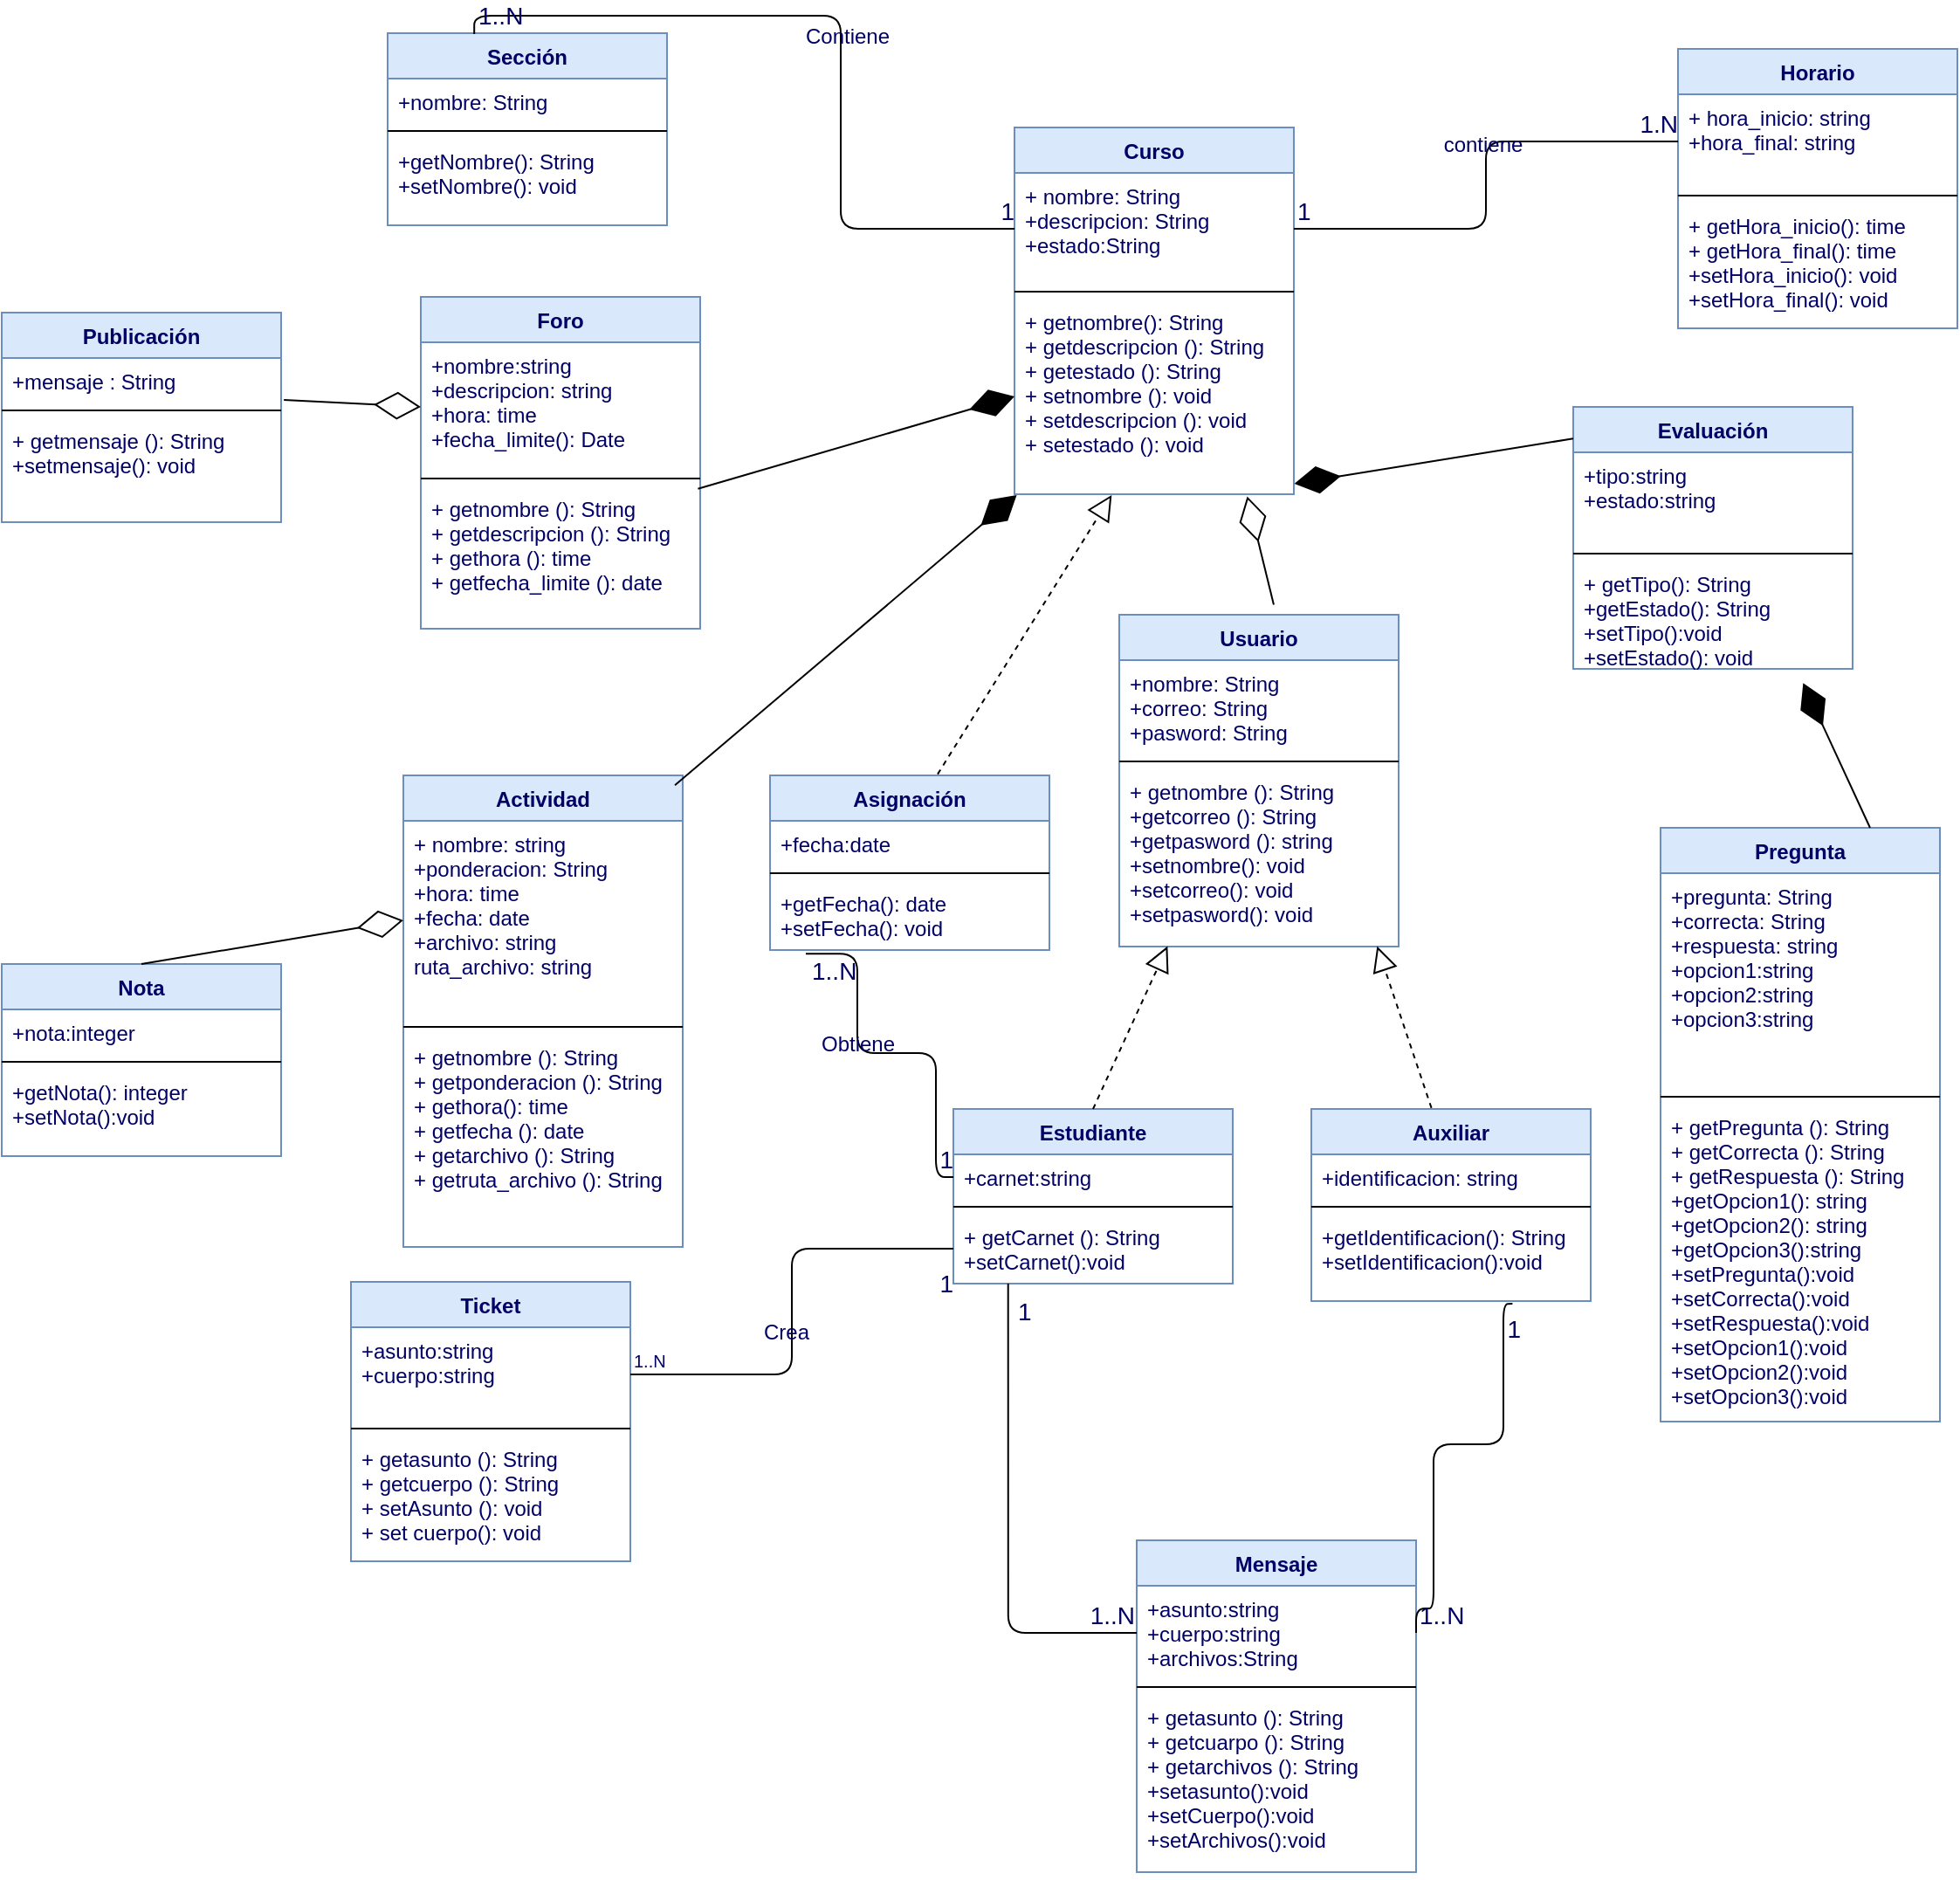 <mxfile version="11.3.0" type="device" pages="1"><diagram name="Page-1" id="c4acf3e9-155e-7222-9cf6-157b1a14988f"><mxGraphModel dx="1860" dy="579" grid="1" gridSize="10" guides="1" tooltips="1" connect="1" arrows="1" fold="1" page="1" pageScale="1" pageWidth="850" pageHeight="1100" background="#ffffff" math="0" shadow="0"><root><mxCell id="0"/><mxCell id="1" parent="0"/><mxCell id="DGoFUp66mMmd8wcQC8ed-1" value="Usuario" style="swimlane;fontStyle=1;align=center;verticalAlign=top;childLayout=stackLayout;horizontal=1;startSize=26;horizontalStack=0;resizeParent=1;resizeParentMax=0;resizeLast=0;collapsible=1;marginBottom=0;fillColor=#dae8fc;strokeColor=#6c8ebf;fontColor=#000066;labelBorderColor=none;labelBackgroundColor=none;" parent="1" vertex="1"><mxGeometry x="440" y="359" width="160" height="190" as="geometry"/></mxCell><mxCell id="DGoFUp66mMmd8wcQC8ed-2" value="+nombre: String&#10;+correo: String&#10;+pasword: String" style="text;strokeColor=none;fillColor=none;align=left;verticalAlign=top;spacingLeft=4;spacingRight=4;overflow=hidden;rotatable=0;points=[[0,0.5],[1,0.5]];portConstraint=eastwest;fontColor=#000066;labelBorderColor=none;labelBackgroundColor=none;" parent="DGoFUp66mMmd8wcQC8ed-1" vertex="1"><mxGeometry y="26" width="160" height="54" as="geometry"/></mxCell><mxCell id="DGoFUp66mMmd8wcQC8ed-3" value="" style="line;strokeWidth=1;fillColor=none;align=left;verticalAlign=middle;spacingTop=-1;spacingLeft=3;spacingRight=3;rotatable=0;labelPosition=right;points=[];portConstraint=eastwest;fontColor=#000066;labelBorderColor=none;labelBackgroundColor=none;" parent="DGoFUp66mMmd8wcQC8ed-1" vertex="1"><mxGeometry y="80" width="160" height="8" as="geometry"/></mxCell><mxCell id="DGoFUp66mMmd8wcQC8ed-4" value="+ getnombre (): String&#10;+getcorreo (): String&#10;+getpasword (): string&#10;+setnombre(): void&#10;+setcorreo(): void&#10;+setpasword(): void" style="text;strokeColor=none;fillColor=none;align=left;verticalAlign=top;spacingLeft=4;spacingRight=4;overflow=hidden;rotatable=0;points=[[0,0.5],[1,0.5]];portConstraint=eastwest;fontColor=#000066;labelBorderColor=none;labelBackgroundColor=none;" parent="DGoFUp66mMmd8wcQC8ed-1" vertex="1"><mxGeometry y="88" width="160" height="102" as="geometry"/></mxCell><mxCell id="DGoFUp66mMmd8wcQC8ed-5" value="Actividad" style="swimlane;fontStyle=1;align=center;verticalAlign=top;childLayout=stackLayout;horizontal=1;startSize=26;horizontalStack=0;resizeParent=1;resizeParentMax=0;resizeLast=0;collapsible=1;marginBottom=0;fillColor=#dae8fc;strokeColor=#6c8ebf;fontColor=#000066;labelBorderColor=none;labelBackgroundColor=none;" parent="1" vertex="1"><mxGeometry x="30" y="451" width="160" height="270" as="geometry"/></mxCell><mxCell id="DGoFUp66mMmd8wcQC8ed-6" value="+ nombre: string&#10;+ponderacion: String&#10;+hora: time&#10;+fecha: date&#10;+archivo: string&#10;ruta_archivo: string" style="text;strokeColor=none;fillColor=none;align=left;verticalAlign=top;spacingLeft=4;spacingRight=4;overflow=hidden;rotatable=0;points=[[0,0.5],[1,0.5]];portConstraint=eastwest;fontColor=#000066;labelBorderColor=none;labelBackgroundColor=none;" parent="DGoFUp66mMmd8wcQC8ed-5" vertex="1"><mxGeometry y="26" width="160" height="114" as="geometry"/></mxCell><mxCell id="DGoFUp66mMmd8wcQC8ed-7" value="" style="line;strokeWidth=1;fillColor=none;align=left;verticalAlign=middle;spacingTop=-1;spacingLeft=3;spacingRight=3;rotatable=0;labelPosition=right;points=[];portConstraint=eastwest;fontColor=#000066;labelBorderColor=none;labelBackgroundColor=none;" parent="DGoFUp66mMmd8wcQC8ed-5" vertex="1"><mxGeometry y="140" width="160" height="8" as="geometry"/></mxCell><mxCell id="DGoFUp66mMmd8wcQC8ed-8" value="+ getnombre (): String&#10;+ getponderacion (): String&#10;+ gethora(): time&#10;+ getfecha (): date&#10;+ getarchivo (): String&#10;+ getruta_archivo (): String&#10;&#10;" style="text;strokeColor=none;fillColor=none;align=left;verticalAlign=top;spacingLeft=4;spacingRight=4;overflow=hidden;rotatable=0;points=[[0,0.5],[1,0.5]];portConstraint=eastwest;fontColor=#000066;labelBorderColor=none;labelBackgroundColor=none;" parent="DGoFUp66mMmd8wcQC8ed-5" vertex="1"><mxGeometry y="148" width="160" height="122" as="geometry"/></mxCell><mxCell id="DGoFUp66mMmd8wcQC8ed-9" value="Curso" style="swimlane;fontStyle=1;align=center;verticalAlign=top;childLayout=stackLayout;horizontal=1;startSize=26;horizontalStack=0;resizeParent=1;resizeParentMax=0;resizeLast=0;collapsible=1;marginBottom=0;fillColor=#dae8fc;strokeColor=#6c8ebf;fontColor=#000066;labelBorderColor=none;labelBackgroundColor=none;" parent="1" vertex="1"><mxGeometry x="380" y="80" width="160" height="210" as="geometry"/></mxCell><mxCell id="DGoFUp66mMmd8wcQC8ed-10" value="+ nombre: String&#10;+descripcion: String&#10;+estado:String" style="text;strokeColor=none;fillColor=none;align=left;verticalAlign=top;spacingLeft=4;spacingRight=4;overflow=hidden;rotatable=0;points=[[0,0.5],[1,0.5]];portConstraint=eastwest;fontColor=#000066;labelBorderColor=none;labelBackgroundColor=none;" parent="DGoFUp66mMmd8wcQC8ed-9" vertex="1"><mxGeometry y="26" width="160" height="64" as="geometry"/></mxCell><mxCell id="DGoFUp66mMmd8wcQC8ed-11" value="" style="line;strokeWidth=1;fillColor=none;align=left;verticalAlign=middle;spacingTop=-1;spacingLeft=3;spacingRight=3;rotatable=0;labelPosition=right;points=[];portConstraint=eastwest;fontColor=#000066;labelBorderColor=none;labelBackgroundColor=none;" parent="DGoFUp66mMmd8wcQC8ed-9" vertex="1"><mxGeometry y="90" width="160" height="8" as="geometry"/></mxCell><mxCell id="DGoFUp66mMmd8wcQC8ed-12" value="+ getnombre(): String&#10;+ getdescripcion (): String&#10;+ getestado (): String&#10;+ setnombre (): void&#10;+ setdescripcion (): void&#10;+ setestado (): void" style="text;strokeColor=none;fillColor=none;align=left;verticalAlign=top;spacingLeft=4;spacingRight=4;overflow=hidden;rotatable=0;points=[[0,0.5],[1,0.5]];portConstraint=eastwest;fontColor=#000066;labelBorderColor=none;labelBackgroundColor=none;" parent="DGoFUp66mMmd8wcQC8ed-9" vertex="1"><mxGeometry y="98" width="160" height="112" as="geometry"/></mxCell><mxCell id="DGoFUp66mMmd8wcQC8ed-13" value="Sección" style="swimlane;fontStyle=1;align=center;verticalAlign=top;childLayout=stackLayout;horizontal=1;startSize=26;horizontalStack=0;resizeParent=1;resizeParentMax=0;resizeLast=0;collapsible=1;marginBottom=0;fillColor=#dae8fc;strokeColor=#6c8ebf;fontColor=#000066;labelBorderColor=none;labelBackgroundColor=none;" parent="1" vertex="1"><mxGeometry x="21" y="26" width="160" height="110" as="geometry"/></mxCell><mxCell id="DGoFUp66mMmd8wcQC8ed-14" value="+nombre: String" style="text;strokeColor=none;fillColor=none;align=left;verticalAlign=top;spacingLeft=4;spacingRight=4;overflow=hidden;rotatable=0;points=[[0,0.5],[1,0.5]];portConstraint=eastwest;fontColor=#000066;labelBorderColor=none;labelBackgroundColor=none;" parent="DGoFUp66mMmd8wcQC8ed-13" vertex="1"><mxGeometry y="26" width="160" height="26" as="geometry"/></mxCell><mxCell id="DGoFUp66mMmd8wcQC8ed-15" value="" style="line;strokeWidth=1;fillColor=none;align=left;verticalAlign=middle;spacingTop=-1;spacingLeft=3;spacingRight=3;rotatable=0;labelPosition=right;points=[];portConstraint=eastwest;fontColor=#000066;labelBorderColor=none;labelBackgroundColor=none;" parent="DGoFUp66mMmd8wcQC8ed-13" vertex="1"><mxGeometry y="52" width="160" height="8" as="geometry"/></mxCell><mxCell id="DGoFUp66mMmd8wcQC8ed-16" value="+getNombre(): String&#10;+setNombre(): void" style="text;strokeColor=none;fillColor=none;align=left;verticalAlign=top;spacingLeft=4;spacingRight=4;overflow=hidden;rotatable=0;points=[[0,0.5],[1,0.5]];portConstraint=eastwest;fontColor=#000066;labelBorderColor=none;labelBackgroundColor=none;" parent="DGoFUp66mMmd8wcQC8ed-13" vertex="1"><mxGeometry y="60" width="160" height="50" as="geometry"/></mxCell><mxCell id="DGoFUp66mMmd8wcQC8ed-17" value="Horario" style="swimlane;fontStyle=1;align=center;verticalAlign=top;childLayout=stackLayout;horizontal=1;startSize=26;horizontalStack=0;resizeParent=1;resizeParentMax=0;resizeLast=0;collapsible=1;marginBottom=0;fillColor=#dae8fc;strokeColor=#6c8ebf;fontColor=#000066;labelBorderColor=none;labelBackgroundColor=none;" parent="1" vertex="1"><mxGeometry x="760" y="35" width="160" height="160" as="geometry"/></mxCell><mxCell id="DGoFUp66mMmd8wcQC8ed-18" value="+ hora_inicio: string&#10;+hora_final: string" style="text;strokeColor=none;fillColor=none;align=left;verticalAlign=top;spacingLeft=4;spacingRight=4;overflow=hidden;rotatable=0;points=[[0,0.5],[1,0.5]];portConstraint=eastwest;fontColor=#000066;labelBorderColor=none;labelBackgroundColor=none;" parent="DGoFUp66mMmd8wcQC8ed-17" vertex="1"><mxGeometry y="26" width="160" height="54" as="geometry"/></mxCell><mxCell id="DGoFUp66mMmd8wcQC8ed-19" value="" style="line;strokeWidth=1;fillColor=none;align=left;verticalAlign=middle;spacingTop=-1;spacingLeft=3;spacingRight=3;rotatable=0;labelPosition=right;points=[];portConstraint=eastwest;fontColor=#000066;labelBorderColor=none;labelBackgroundColor=none;" parent="DGoFUp66mMmd8wcQC8ed-17" vertex="1"><mxGeometry y="80" width="160" height="8" as="geometry"/></mxCell><mxCell id="DGoFUp66mMmd8wcQC8ed-20" value="+ getHora_inicio(): time&#10;+ getHora_final(): time&#10;+setHora_inicio(): void&#10;+setHora_final(): void" style="text;strokeColor=none;fillColor=none;align=left;verticalAlign=top;spacingLeft=4;spacingRight=4;overflow=hidden;rotatable=0;points=[[0,0.5],[1,0.5]];portConstraint=eastwest;fontColor=#000066;labelBorderColor=none;labelBackgroundColor=none;" parent="DGoFUp66mMmd8wcQC8ed-17" vertex="1"><mxGeometry y="88" width="160" height="72" as="geometry"/></mxCell><mxCell id="DGoFUp66mMmd8wcQC8ed-21" value="Pregunta" style="swimlane;fontStyle=1;align=center;verticalAlign=top;childLayout=stackLayout;horizontal=1;startSize=26;horizontalStack=0;resizeParent=1;resizeParentMax=0;resizeLast=0;collapsible=1;marginBottom=0;fillColor=#dae8fc;strokeColor=#6c8ebf;fontColor=#000066;labelBorderColor=none;labelBackgroundColor=none;" parent="1" vertex="1"><mxGeometry x="750" y="481" width="160" height="340" as="geometry"/></mxCell><mxCell id="DGoFUp66mMmd8wcQC8ed-22" value="+pregunta: String&#10;+correcta: String&#10;+respuesta: string&#10;+opcion1:string&#10;+opcion2:string&#10;+opcion3:string" style="text;strokeColor=none;fillColor=none;align=left;verticalAlign=top;spacingLeft=4;spacingRight=4;overflow=hidden;rotatable=0;points=[[0,0.5],[1,0.5]];portConstraint=eastwest;fontColor=#000066;labelBorderColor=none;labelBackgroundColor=none;" parent="DGoFUp66mMmd8wcQC8ed-21" vertex="1"><mxGeometry y="26" width="160" height="124" as="geometry"/></mxCell><mxCell id="DGoFUp66mMmd8wcQC8ed-23" value="" style="line;strokeWidth=1;fillColor=none;align=left;verticalAlign=middle;spacingTop=-1;spacingLeft=3;spacingRight=3;rotatable=0;labelPosition=right;points=[];portConstraint=eastwest;fontColor=#000066;labelBorderColor=none;labelBackgroundColor=none;" parent="DGoFUp66mMmd8wcQC8ed-21" vertex="1"><mxGeometry y="150" width="160" height="8" as="geometry"/></mxCell><mxCell id="DGoFUp66mMmd8wcQC8ed-24" value="+ getPregunta (): String&#10;+ getCorrecta (): String&#10;+ getRespuesta (): String&#10;+getOpcion1(): string&#10;+getOpcion2(): string&#10;+getOpcion3():string&#10;+setPregunta():void&#10;+setCorrecta():void&#10;+setRespuesta():void&#10;+setOpcion1():void&#10;+setOpcion2():void&#10;+setOpcion3():void" style="text;strokeColor=none;fillColor=none;align=left;verticalAlign=top;spacingLeft=4;spacingRight=4;overflow=hidden;rotatable=0;points=[[0,0.5],[1,0.5]];portConstraint=eastwest;fontColor=#000066;labelBorderColor=none;labelBackgroundColor=none;" parent="DGoFUp66mMmd8wcQC8ed-21" vertex="1"><mxGeometry y="158" width="160" height="182" as="geometry"/></mxCell><mxCell id="DGoFUp66mMmd8wcQC8ed-29" value="Evaluación&#10;" style="swimlane;fontStyle=1;align=center;verticalAlign=top;childLayout=stackLayout;horizontal=1;startSize=26;horizontalStack=0;resizeParent=1;resizeParentMax=0;resizeLast=0;collapsible=1;marginBottom=0;fillColor=#dae8fc;strokeColor=#6c8ebf;fontColor=#000066;labelBorderColor=none;labelBackgroundColor=none;" parent="1" vertex="1"><mxGeometry x="700" y="240" width="160" height="150" as="geometry"/></mxCell><mxCell id="DGoFUp66mMmd8wcQC8ed-30" value="+tipo:string&#10;+estado:string" style="text;strokeColor=none;fillColor=none;align=left;verticalAlign=top;spacingLeft=4;spacingRight=4;overflow=hidden;rotatable=0;points=[[0,0.5],[1,0.5]];portConstraint=eastwest;fontColor=#000066;labelBorderColor=none;labelBackgroundColor=none;" parent="DGoFUp66mMmd8wcQC8ed-29" vertex="1"><mxGeometry y="26" width="160" height="54" as="geometry"/></mxCell><mxCell id="DGoFUp66mMmd8wcQC8ed-31" value="" style="line;strokeWidth=1;fillColor=none;align=left;verticalAlign=middle;spacingTop=-1;spacingLeft=3;spacingRight=3;rotatable=0;labelPosition=right;points=[];portConstraint=eastwest;fontColor=#000066;labelBorderColor=none;labelBackgroundColor=none;" parent="DGoFUp66mMmd8wcQC8ed-29" vertex="1"><mxGeometry y="80" width="160" height="8" as="geometry"/></mxCell><mxCell id="DGoFUp66mMmd8wcQC8ed-32" value="+ getTipo(): String&#10;+getEstado(): String&#10;+setTipo():void&#10;+setEstado(): void" style="text;strokeColor=none;fillColor=none;align=left;verticalAlign=top;spacingLeft=4;spacingRight=4;overflow=hidden;rotatable=0;points=[[0,0.5],[1,0.5]];portConstraint=eastwest;fontColor=#000066;labelBorderColor=none;labelBackgroundColor=none;" parent="DGoFUp66mMmd8wcQC8ed-29" vertex="1"><mxGeometry y="88" width="160" height="62" as="geometry"/></mxCell><mxCell id="DGoFUp66mMmd8wcQC8ed-33" value="Foro" style="swimlane;fontStyle=1;align=center;verticalAlign=top;childLayout=stackLayout;horizontal=1;startSize=26;horizontalStack=0;resizeParent=1;resizeParentMax=0;resizeLast=0;collapsible=1;marginBottom=0;fillColor=#dae8fc;strokeColor=#6c8ebf;fontColor=#000066;labelBorderColor=none;labelBackgroundColor=none;" parent="1" vertex="1"><mxGeometry x="40" y="177" width="160" height="190" as="geometry"/></mxCell><mxCell id="DGoFUp66mMmd8wcQC8ed-34" value="+nombre:string&#10;+descripcion: string&#10;+hora: time&#10;+fecha_limite(): Date" style="text;strokeColor=none;fillColor=none;align=left;verticalAlign=top;spacingLeft=4;spacingRight=4;overflow=hidden;rotatable=0;points=[[0,0.5],[1,0.5]];portConstraint=eastwest;fontColor=#000066;labelBorderColor=none;labelBackgroundColor=none;" parent="DGoFUp66mMmd8wcQC8ed-33" vertex="1"><mxGeometry y="26" width="160" height="74" as="geometry"/></mxCell><mxCell id="DGoFUp66mMmd8wcQC8ed-35" value="" style="line;strokeWidth=1;fillColor=none;align=left;verticalAlign=middle;spacingTop=-1;spacingLeft=3;spacingRight=3;rotatable=0;labelPosition=right;points=[];portConstraint=eastwest;fontColor=#000066;labelBorderColor=none;labelBackgroundColor=none;" parent="DGoFUp66mMmd8wcQC8ed-33" vertex="1"><mxGeometry y="100" width="160" height="8" as="geometry"/></mxCell><mxCell id="DGoFUp66mMmd8wcQC8ed-36" value="+ getnombre (): String&#10;+ getdescripcion (): String&#10;+ gethora (): time&#10;+ getfecha_limite (): date" style="text;strokeColor=none;fillColor=none;align=left;verticalAlign=top;spacingLeft=4;spacingRight=4;overflow=hidden;rotatable=0;points=[[0,0.5],[1,0.5]];portConstraint=eastwest;fontColor=#000066;labelBorderColor=none;labelBackgroundColor=none;" parent="DGoFUp66mMmd8wcQC8ed-33" vertex="1"><mxGeometry y="108" width="160" height="82" as="geometry"/></mxCell><mxCell id="DGoFUp66mMmd8wcQC8ed-45" value="" style="endArrow=none;html=1;edgeStyle=orthogonalEdgeStyle;exitX=1;exitY=0.5;exitDx=0;exitDy=0;entryX=0;entryY=0.5;entryDx=0;entryDy=0;fontColor=#000066;labelBorderColor=none;labelBackgroundColor=none;" parent="1" source="DGoFUp66mMmd8wcQC8ed-10" target="DGoFUp66mMmd8wcQC8ed-18" edge="1"><mxGeometry relative="1" as="geometry"><mxPoint x="570" y="150" as="sourcePoint"/><mxPoint x="730" y="150" as="targetPoint"/></mxGeometry></mxCell><mxCell id="DGoFUp66mMmd8wcQC8ed-46" value="&lt;font style=&quot;font-size: 14px&quot;&gt;1&lt;/font&gt;" style="resizable=0;html=1;align=left;verticalAlign=bottom;labelBackgroundColor=none;fontSize=10;fontColor=#000066;labelBorderColor=none;" parent="DGoFUp66mMmd8wcQC8ed-45" connectable="0" vertex="1"><mxGeometry x="-1" relative="1" as="geometry"/></mxCell><mxCell id="DGoFUp66mMmd8wcQC8ed-47" value="&lt;font style=&quot;font-size: 14px&quot;&gt;1.N&lt;/font&gt;" style="resizable=0;html=1;align=right;verticalAlign=bottom;labelBackgroundColor=none;fontSize=10;fontColor=#000066;labelBorderColor=none;" parent="DGoFUp66mMmd8wcQC8ed-45" connectable="0" vertex="1"><mxGeometry x="1" relative="1" as="geometry"/></mxCell><mxCell id="DGoFUp66mMmd8wcQC8ed-90" value="contiene" style="text;html=1;resizable=0;points=[];align=center;verticalAlign=middle;labelBackgroundColor=none;fontColor=#000066;labelBorderColor=none;" parent="DGoFUp66mMmd8wcQC8ed-45" vertex="1" connectable="0"><mxGeometry x="0.169" y="2" relative="1" as="geometry"><mxPoint as="offset"/></mxGeometry></mxCell><mxCell id="DGoFUp66mMmd8wcQC8ed-49" value="" style="endArrow=none;html=1;edgeStyle=orthogonalEdgeStyle;entryX=0;entryY=0.5;entryDx=0;entryDy=0;exitX=0.31;exitY=0.005;exitDx=0;exitDy=0;exitPerimeter=0;fontColor=#000066;labelBorderColor=none;labelBackgroundColor=none;" parent="1" source="DGoFUp66mMmd8wcQC8ed-13" target="DGoFUp66mMmd8wcQC8ed-10" edge="1"><mxGeometry relative="1" as="geometry"><mxPoint x="240" y="80" as="sourcePoint"/><mxPoint x="400" y="80" as="targetPoint"/></mxGeometry></mxCell><mxCell id="DGoFUp66mMmd8wcQC8ed-50" value="&lt;font style=&quot;font-size: 14px&quot;&gt;1..N&lt;/font&gt;" style="resizable=0;html=1;align=left;verticalAlign=bottom;labelBackgroundColor=none;fontSize=10;fontColor=#000066;labelBorderColor=none;" parent="DGoFUp66mMmd8wcQC8ed-49" connectable="0" vertex="1"><mxGeometry x="-1" relative="1" as="geometry"/></mxCell><mxCell id="DGoFUp66mMmd8wcQC8ed-51" value="&lt;font style=&quot;font-size: 14px&quot;&gt;1&lt;/font&gt;" style="resizable=0;html=1;align=right;verticalAlign=bottom;labelBackgroundColor=none;fontSize=10;fontColor=#000066;labelBorderColor=none;" parent="DGoFUp66mMmd8wcQC8ed-49" connectable="0" vertex="1"><mxGeometry x="1" relative="1" as="geometry"/></mxCell><mxCell id="DGoFUp66mMmd8wcQC8ed-89" value="Contiene" style="text;html=1;resizable=0;points=[];align=center;verticalAlign=middle;labelBackgroundColor=none;fontColor=#000066;labelBorderColor=none;" parent="DGoFUp66mMmd8wcQC8ed-49" vertex="1" connectable="0"><mxGeometry x="0.053" y="3" relative="1" as="geometry"><mxPoint as="offset"/></mxGeometry></mxCell><mxCell id="DGoFUp66mMmd8wcQC8ed-52" value="" style="endArrow=diamondThin;endFill=1;endSize=24;html=1;entryX=0;entryY=0.5;entryDx=0;entryDy=0;exitX=0.992;exitY=0.023;exitDx=0;exitDy=0;exitPerimeter=0;fontColor=#000066;labelBorderColor=none;labelBackgroundColor=none;" parent="1" source="DGoFUp66mMmd8wcQC8ed-36" target="DGoFUp66mMmd8wcQC8ed-12" edge="1"><mxGeometry width="160" relative="1" as="geometry"><mxPoint x="20" y="540" as="sourcePoint"/><mxPoint x="180" y="540" as="targetPoint"/></mxGeometry></mxCell><mxCell id="DGoFUp66mMmd8wcQC8ed-53" value="" style="endArrow=diamondThin;endFill=1;endSize=24;html=1;entryX=0.008;entryY=1.004;entryDx=0;entryDy=0;entryPerimeter=0;exitX=0.972;exitY=0.021;exitDx=0;exitDy=0;exitPerimeter=0;fontColor=#000066;labelBorderColor=none;labelBackgroundColor=none;" parent="1" source="DGoFUp66mMmd8wcQC8ed-5" target="DGoFUp66mMmd8wcQC8ed-12" edge="1"><mxGeometry width="160" relative="1" as="geometry"><mxPoint x="260" y="310" as="sourcePoint"/><mxPoint x="420" y="310" as="targetPoint"/></mxGeometry></mxCell><mxCell id="DGoFUp66mMmd8wcQC8ed-54" value="" style="endArrow=diamondThin;endFill=1;endSize=24;html=1;entryX=1.002;entryY=0.946;entryDx=0;entryDy=0;entryPerimeter=0;exitX=0;exitY=-0.146;exitDx=0;exitDy=0;exitPerimeter=0;fontColor=#000066;labelBorderColor=none;labelBackgroundColor=none;" parent="1" source="DGoFUp66mMmd8wcQC8ed-30" target="DGoFUp66mMmd8wcQC8ed-12" edge="1"><mxGeometry width="160" relative="1" as="geometry"><mxPoint x="20" y="540" as="sourcePoint"/><mxPoint x="180" y="540" as="targetPoint"/></mxGeometry></mxCell><mxCell id="DGoFUp66mMmd8wcQC8ed-55" value="" style="endArrow=diamondThin;endFill=1;endSize=24;html=1;entryX=0.823;entryY=1.131;entryDx=0;entryDy=0;entryPerimeter=0;exitX=0.75;exitY=0;exitDx=0;exitDy=0;fontColor=#000066;labelBorderColor=none;labelBackgroundColor=none;" parent="1" source="DGoFUp66mMmd8wcQC8ed-21" target="DGoFUp66mMmd8wcQC8ed-32" edge="1"><mxGeometry width="160" relative="1" as="geometry"><mxPoint x="600" y="350" as="sourcePoint"/><mxPoint x="760" y="350" as="targetPoint"/></mxGeometry></mxCell><mxCell id="DGoFUp66mMmd8wcQC8ed-56" value="" style="endArrow=diamondThin;endFill=0;endSize=24;html=1;entryX=0.833;entryY=1.011;entryDx=0;entryDy=0;entryPerimeter=0;exitX=0.553;exitY=-0.03;exitDx=0;exitDy=0;exitPerimeter=0;fontColor=#000066;labelBorderColor=none;labelBackgroundColor=none;" parent="1" source="DGoFUp66mMmd8wcQC8ed-1" target="DGoFUp66mMmd8wcQC8ed-12" edge="1"><mxGeometry width="160" relative="1" as="geometry"><mxPoint x="20" y="540" as="sourcePoint"/><mxPoint x="180" y="540" as="targetPoint"/></mxGeometry></mxCell><mxCell id="DGoFUp66mMmd8wcQC8ed-57" value="Estudiante" style="swimlane;fontStyle=1;align=center;verticalAlign=top;childLayout=stackLayout;horizontal=1;startSize=26;horizontalStack=0;resizeParent=1;resizeParentMax=0;resizeLast=0;collapsible=1;marginBottom=0;fillColor=#dae8fc;strokeColor=#6c8ebf;fontColor=#000066;labelBorderColor=none;labelBackgroundColor=none;" parent="1" vertex="1"><mxGeometry x="345" y="642" width="160" height="100" as="geometry"/></mxCell><mxCell id="DGoFUp66mMmd8wcQC8ed-58" value="+carnet:string" style="text;strokeColor=none;fillColor=none;align=left;verticalAlign=top;spacingLeft=4;spacingRight=4;overflow=hidden;rotatable=0;points=[[0,0.5],[1,0.5]];portConstraint=eastwest;fontColor=#000066;labelBorderColor=none;labelBackgroundColor=none;" parent="DGoFUp66mMmd8wcQC8ed-57" vertex="1"><mxGeometry y="26" width="160" height="26" as="geometry"/></mxCell><mxCell id="DGoFUp66mMmd8wcQC8ed-59" value="" style="line;strokeWidth=1;fillColor=none;align=left;verticalAlign=middle;spacingTop=-1;spacingLeft=3;spacingRight=3;rotatable=0;labelPosition=right;points=[];portConstraint=eastwest;fontColor=#000066;labelBorderColor=none;labelBackgroundColor=none;" parent="DGoFUp66mMmd8wcQC8ed-57" vertex="1"><mxGeometry y="52" width="160" height="8" as="geometry"/></mxCell><mxCell id="DGoFUp66mMmd8wcQC8ed-60" value="+ getCarnet (): String&#10;+setCarnet():void" style="text;strokeColor=none;fillColor=none;align=left;verticalAlign=top;spacingLeft=4;spacingRight=4;overflow=hidden;rotatable=0;points=[[0,0.5],[1,0.5]];portConstraint=eastwest;fontColor=#000066;labelBorderColor=none;labelBackgroundColor=none;" parent="DGoFUp66mMmd8wcQC8ed-57" vertex="1"><mxGeometry y="60" width="160" height="40" as="geometry"/></mxCell><mxCell id="DGoFUp66mMmd8wcQC8ed-61" value="Auxiliar" style="swimlane;fontStyle=1;align=center;verticalAlign=top;childLayout=stackLayout;horizontal=1;startSize=26;horizontalStack=0;resizeParent=1;resizeParentMax=0;resizeLast=0;collapsible=1;marginBottom=0;fillColor=#dae8fc;strokeColor=#6c8ebf;fontColor=#000066;labelBorderColor=none;labelBackgroundColor=none;" parent="1" vertex="1"><mxGeometry x="550" y="642" width="160" height="110" as="geometry"/></mxCell><mxCell id="DGoFUp66mMmd8wcQC8ed-62" value="+identificacion: string" style="text;strokeColor=none;fillColor=none;align=left;verticalAlign=top;spacingLeft=4;spacingRight=4;overflow=hidden;rotatable=0;points=[[0,0.5],[1,0.5]];portConstraint=eastwest;fontColor=#000066;labelBorderColor=none;labelBackgroundColor=none;" parent="DGoFUp66mMmd8wcQC8ed-61" vertex="1"><mxGeometry y="26" width="160" height="26" as="geometry"/></mxCell><mxCell id="DGoFUp66mMmd8wcQC8ed-63" value="" style="line;strokeWidth=1;fillColor=none;align=left;verticalAlign=middle;spacingTop=-1;spacingLeft=3;spacingRight=3;rotatable=0;labelPosition=right;points=[];portConstraint=eastwest;fontColor=#000066;labelBorderColor=none;labelBackgroundColor=none;" parent="DGoFUp66mMmd8wcQC8ed-61" vertex="1"><mxGeometry y="52" width="160" height="8" as="geometry"/></mxCell><mxCell id="DGoFUp66mMmd8wcQC8ed-64" value="+getIdentificacion(): String&#10;+setIdentificacion():void" style="text;strokeColor=none;fillColor=none;align=left;verticalAlign=top;spacingLeft=4;spacingRight=4;overflow=hidden;rotatable=0;points=[[0,0.5],[1,0.5]];portConstraint=eastwest;fontColor=#000066;labelBorderColor=none;labelBackgroundColor=none;" parent="DGoFUp66mMmd8wcQC8ed-61" vertex="1"><mxGeometry y="60" width="160" height="50" as="geometry"/></mxCell><mxCell id="DGoFUp66mMmd8wcQC8ed-65" value="" style="endArrow=block;dashed=1;endFill=0;endSize=12;html=1;entryX=0.173;entryY=0.998;entryDx=0;entryDy=0;entryPerimeter=0;exitX=0.5;exitY=0;exitDx=0;exitDy=0;fontColor=#000066;labelBorderColor=none;labelBackgroundColor=none;" parent="1" source="DGoFUp66mMmd8wcQC8ed-57" target="DGoFUp66mMmd8wcQC8ed-4" edge="1"><mxGeometry width="160" relative="1" as="geometry"><mxPoint x="260" y="570" as="sourcePoint"/><mxPoint x="420" y="570" as="targetPoint"/></mxGeometry></mxCell><mxCell id="DGoFUp66mMmd8wcQC8ed-66" value="" style="endArrow=block;dashed=1;endFill=0;endSize=12;html=1;entryX=0.923;entryY=0.998;entryDx=0;entryDy=0;entryPerimeter=0;exitX=0.43;exitY=-0.005;exitDx=0;exitDy=0;exitPerimeter=0;fontColor=#000066;labelBorderColor=none;labelBackgroundColor=none;" parent="1" source="DGoFUp66mMmd8wcQC8ed-61" target="DGoFUp66mMmd8wcQC8ed-4" edge="1"><mxGeometry width="160" relative="1" as="geometry"><mxPoint x="20" y="760" as="sourcePoint"/><mxPoint x="180" y="760" as="targetPoint"/></mxGeometry></mxCell><mxCell id="DGoFUp66mMmd8wcQC8ed-67" value="Nota" style="swimlane;fontStyle=1;align=center;verticalAlign=top;childLayout=stackLayout;horizontal=1;startSize=26;horizontalStack=0;resizeParent=1;resizeParentMax=0;resizeLast=0;collapsible=1;marginBottom=0;fillColor=#dae8fc;strokeColor=#6c8ebf;fontColor=#000066;labelBorderColor=none;labelBackgroundColor=none;" parent="1" vertex="1"><mxGeometry x="-200" y="559" width="160" height="110" as="geometry"/></mxCell><mxCell id="DGoFUp66mMmd8wcQC8ed-68" value="+nota:integer" style="text;strokeColor=none;fillColor=none;align=left;verticalAlign=top;spacingLeft=4;spacingRight=4;overflow=hidden;rotatable=0;points=[[0,0.5],[1,0.5]];portConstraint=eastwest;fontColor=#000066;labelBorderColor=none;labelBackgroundColor=none;" parent="DGoFUp66mMmd8wcQC8ed-67" vertex="1"><mxGeometry y="26" width="160" height="26" as="geometry"/></mxCell><mxCell id="DGoFUp66mMmd8wcQC8ed-69" value="" style="line;strokeWidth=1;fillColor=none;align=left;verticalAlign=middle;spacingTop=-1;spacingLeft=3;spacingRight=3;rotatable=0;labelPosition=right;points=[];portConstraint=eastwest;fontColor=#000066;labelBorderColor=none;labelBackgroundColor=none;" parent="DGoFUp66mMmd8wcQC8ed-67" vertex="1"><mxGeometry y="52" width="160" height="8" as="geometry"/></mxCell><mxCell id="DGoFUp66mMmd8wcQC8ed-70" value="+getNota(): integer&#10;+setNota():void" style="text;strokeColor=none;fillColor=none;align=left;verticalAlign=top;spacingLeft=4;spacingRight=4;overflow=hidden;rotatable=0;points=[[0,0.5],[1,0.5]];portConstraint=eastwest;fontColor=#000066;labelBorderColor=none;labelBackgroundColor=none;" parent="DGoFUp66mMmd8wcQC8ed-67" vertex="1"><mxGeometry y="60" width="160" height="50" as="geometry"/></mxCell><mxCell id="DGoFUp66mMmd8wcQC8ed-71" value="" style="endArrow=diamondThin;endFill=0;endSize=24;html=1;entryX=0;entryY=0.5;entryDx=0;entryDy=0;exitX=0.5;exitY=0;exitDx=0;exitDy=0;fontColor=#000066;labelBorderColor=none;labelBackgroundColor=none;" parent="1" source="DGoFUp66mMmd8wcQC8ed-67" target="DGoFUp66mMmd8wcQC8ed-6" edge="1"><mxGeometry width="160" relative="1" as="geometry"><mxPoint x="730" y="270" as="sourcePoint"/><mxPoint x="890" y="270" as="targetPoint"/></mxGeometry></mxCell><mxCell id="DGoFUp66mMmd8wcQC8ed-72" value="Publicación" style="swimlane;fontStyle=1;align=center;verticalAlign=top;childLayout=stackLayout;horizontal=1;startSize=26;horizontalStack=0;resizeParent=1;resizeParentMax=0;resizeLast=0;collapsible=1;marginBottom=0;fillColor=#dae8fc;strokeColor=#6c8ebf;fontColor=#000066;labelBorderColor=none;labelBackgroundColor=none;" parent="1" vertex="1"><mxGeometry x="-200" y="186" width="160" height="120" as="geometry"/></mxCell><mxCell id="DGoFUp66mMmd8wcQC8ed-73" value="+mensaje : String" style="text;strokeColor=none;fillColor=none;align=left;verticalAlign=top;spacingLeft=4;spacingRight=4;overflow=hidden;rotatable=0;points=[[0,0.5],[1,0.5]];portConstraint=eastwest;fontColor=#000066;labelBorderColor=none;labelBackgroundColor=none;" parent="DGoFUp66mMmd8wcQC8ed-72" vertex="1"><mxGeometry y="26" width="160" height="26" as="geometry"/></mxCell><mxCell id="DGoFUp66mMmd8wcQC8ed-74" value="" style="line;strokeWidth=1;fillColor=none;align=left;verticalAlign=middle;spacingTop=-1;spacingLeft=3;spacingRight=3;rotatable=0;labelPosition=right;points=[];portConstraint=eastwest;fontColor=#000066;labelBorderColor=none;labelBackgroundColor=none;" parent="DGoFUp66mMmd8wcQC8ed-72" vertex="1"><mxGeometry y="52" width="160" height="8" as="geometry"/></mxCell><mxCell id="DGoFUp66mMmd8wcQC8ed-75" value="+ getmensaje (): String&#10;+setmensaje(): void" style="text;strokeColor=none;fillColor=none;align=left;verticalAlign=top;spacingLeft=4;spacingRight=4;overflow=hidden;rotatable=0;points=[[0,0.5],[1,0.5]];portConstraint=eastwest;fontColor=#000066;labelBorderColor=none;labelBackgroundColor=none;" parent="DGoFUp66mMmd8wcQC8ed-72" vertex="1"><mxGeometry y="60" width="160" height="60" as="geometry"/></mxCell><mxCell id="DGoFUp66mMmd8wcQC8ed-76" value="" style="endArrow=diamondThin;endFill=0;endSize=24;html=1;entryX=0;entryY=0.5;entryDx=0;entryDy=0;exitX=1.01;exitY=0.923;exitDx=0;exitDy=0;exitPerimeter=0;fontColor=#000066;labelBorderColor=none;labelBackgroundColor=none;" parent="1" source="DGoFUp66mMmd8wcQC8ed-73" target="DGoFUp66mMmd8wcQC8ed-34" edge="1"><mxGeometry width="160" relative="1" as="geometry"><mxPoint x="-190" y="189.5" as="sourcePoint"/><mxPoint x="-30" y="189.5" as="targetPoint"/></mxGeometry></mxCell><mxCell id="DGoFUp66mMmd8wcQC8ed-81" value="Asignación" style="swimlane;fontStyle=1;align=center;verticalAlign=top;childLayout=stackLayout;horizontal=1;startSize=26;horizontalStack=0;resizeParent=1;resizeParentMax=0;resizeLast=0;collapsible=1;marginBottom=0;fillColor=#dae8fc;strokeColor=#6c8ebf;fontColor=#000066;labelBorderColor=none;labelBackgroundColor=none;" parent="1" vertex="1"><mxGeometry x="240" y="451" width="160" height="100" as="geometry"/></mxCell><mxCell id="DGoFUp66mMmd8wcQC8ed-82" value="+fecha:date" style="text;strokeColor=none;fillColor=none;align=left;verticalAlign=top;spacingLeft=4;spacingRight=4;overflow=hidden;rotatable=0;points=[[0,0.5],[1,0.5]];portConstraint=eastwest;fontColor=#000066;labelBorderColor=none;labelBackgroundColor=none;" parent="DGoFUp66mMmd8wcQC8ed-81" vertex="1"><mxGeometry y="26" width="160" height="26" as="geometry"/></mxCell><mxCell id="DGoFUp66mMmd8wcQC8ed-83" value="" style="line;strokeWidth=1;fillColor=none;align=left;verticalAlign=middle;spacingTop=-1;spacingLeft=3;spacingRight=3;rotatable=0;labelPosition=right;points=[];portConstraint=eastwest;fontColor=#000066;labelBorderColor=none;labelBackgroundColor=none;" parent="DGoFUp66mMmd8wcQC8ed-81" vertex="1"><mxGeometry y="52" width="160" height="8" as="geometry"/></mxCell><mxCell id="DGoFUp66mMmd8wcQC8ed-84" value="+getFecha(): date&#10;+setFecha(): void" style="text;strokeColor=none;fillColor=none;align=left;verticalAlign=top;spacingLeft=4;spacingRight=4;overflow=hidden;rotatable=0;points=[[0,0.5],[1,0.5]];portConstraint=eastwest;fontColor=#000066;labelBorderColor=none;labelBackgroundColor=none;" parent="DGoFUp66mMmd8wcQC8ed-81" vertex="1"><mxGeometry y="60" width="160" height="40" as="geometry"/></mxCell><mxCell id="DGoFUp66mMmd8wcQC8ed-85" value="" style="endArrow=block;dashed=1;endFill=0;endSize=12;html=1;entryX=0.348;entryY=1.004;entryDx=0;entryDy=0;entryPerimeter=0;exitX=0.6;exitY=-0.007;exitDx=0;exitDy=0;exitPerimeter=0;fontColor=#000066;labelBorderColor=none;labelBackgroundColor=none;" parent="1" source="DGoFUp66mMmd8wcQC8ed-81" target="DGoFUp66mMmd8wcQC8ed-12" edge="1"><mxGeometry width="160" relative="1" as="geometry"><mxPoint x="-60" y="750" as="sourcePoint"/><mxPoint x="100" y="750" as="targetPoint"/></mxGeometry></mxCell><mxCell id="DGoFUp66mMmd8wcQC8ed-86" value="" style="endArrow=none;html=1;edgeStyle=orthogonalEdgeStyle;exitX=0.128;exitY=1.054;exitDx=0;exitDy=0;exitPerimeter=0;fontColor=#000066;labelBorderColor=none;labelBackgroundColor=none;" parent="1" source="DGoFUp66mMmd8wcQC8ed-84" target="DGoFUp66mMmd8wcQC8ed-58" edge="1"><mxGeometry relative="1" as="geometry"><mxPoint x="268" y="580" as="sourcePoint"/><mxPoint x="100" y="750" as="targetPoint"/><Array as="points"><mxPoint x="290" y="553"/><mxPoint x="290" y="610"/><mxPoint x="335" y="610"/><mxPoint x="335" y="681"/></Array></mxGeometry></mxCell><mxCell id="DGoFUp66mMmd8wcQC8ed-87" value="&lt;font style=&quot;font-size: 14px&quot;&gt;1..N&lt;/font&gt;" style="resizable=0;html=1;align=left;verticalAlign=bottom;labelBackgroundColor=none;fontSize=10;fontColor=#000066;labelBorderColor=none;" parent="DGoFUp66mMmd8wcQC8ed-86" connectable="0" vertex="1"><mxGeometry x="-1" relative="1" as="geometry"><mxPoint x="2" y="20" as="offset"/></mxGeometry></mxCell><mxCell id="DGoFUp66mMmd8wcQC8ed-88" value="&lt;font style=&quot;font-size: 14px&quot;&gt;1&lt;/font&gt;" style="resizable=0;html=1;align=right;verticalAlign=bottom;labelBackgroundColor=none;fontSize=10;fontColor=#000066;labelBorderColor=none;" parent="DGoFUp66mMmd8wcQC8ed-86" connectable="0" vertex="1"><mxGeometry x="1" relative="1" as="geometry"/></mxCell><mxCell id="DGoFUp66mMmd8wcQC8ed-91" value="Obtiene" style="text;html=1;resizable=0;points=[];align=center;verticalAlign=middle;labelBackgroundColor=none;fontColor=#000066;labelBorderColor=none;" parent="DGoFUp66mMmd8wcQC8ed-86" vertex="1" connectable="0"><mxGeometry x="-0.237" relative="1" as="geometry"><mxPoint as="offset"/></mxGeometry></mxCell><mxCell id="DGoFUp66mMmd8wcQC8ed-92" value="Ticket" style="swimlane;fontStyle=1;align=center;verticalAlign=top;childLayout=stackLayout;horizontal=1;startSize=26;horizontalStack=0;resizeParent=1;resizeParentMax=0;resizeLast=0;collapsible=1;marginBottom=0;fillColor=#dae8fc;strokeColor=#6c8ebf;fontColor=#000066;labelBorderColor=none;labelBackgroundColor=none;" parent="1" vertex="1"><mxGeometry y="741" width="160" height="160" as="geometry"/></mxCell><mxCell id="DGoFUp66mMmd8wcQC8ed-93" value="+asunto:string&#10;+cuerpo:string" style="text;strokeColor=none;fillColor=none;align=left;verticalAlign=top;spacingLeft=4;spacingRight=4;overflow=hidden;rotatable=0;points=[[0,0.5],[1,0.5]];portConstraint=eastwest;fontColor=#000066;labelBorderColor=none;labelBackgroundColor=none;" parent="DGoFUp66mMmd8wcQC8ed-92" vertex="1"><mxGeometry y="26" width="160" height="54" as="geometry"/></mxCell><mxCell id="DGoFUp66mMmd8wcQC8ed-94" value="" style="line;strokeWidth=1;fillColor=none;align=left;verticalAlign=middle;spacingTop=-1;spacingLeft=3;spacingRight=3;rotatable=0;labelPosition=right;points=[];portConstraint=eastwest;fontColor=#000066;labelBorderColor=none;labelBackgroundColor=none;" parent="DGoFUp66mMmd8wcQC8ed-92" vertex="1"><mxGeometry y="80" width="160" height="8" as="geometry"/></mxCell><mxCell id="DGoFUp66mMmd8wcQC8ed-95" value="+ getasunto (): String&#10;+ getcuerpo (): String&#10;+ setAsunto (): void&#10;+ set cuerpo(): void" style="text;strokeColor=none;fillColor=none;align=left;verticalAlign=top;spacingLeft=4;spacingRight=4;overflow=hidden;rotatable=0;points=[[0,0.5],[1,0.5]];portConstraint=eastwest;fontColor=#000066;labelBorderColor=none;labelBackgroundColor=none;" parent="DGoFUp66mMmd8wcQC8ed-92" vertex="1"><mxGeometry y="88" width="160" height="72" as="geometry"/></mxCell><mxCell id="DGoFUp66mMmd8wcQC8ed-96" value="" style="endArrow=none;html=1;edgeStyle=orthogonalEdgeStyle;exitX=1;exitY=0.5;exitDx=0;exitDy=0;entryX=0;entryY=0.5;entryDx=0;entryDy=0;fontColor=#000066;labelBorderColor=none;labelBackgroundColor=none;" parent="1" source="DGoFUp66mMmd8wcQC8ed-93" target="DGoFUp66mMmd8wcQC8ed-60" edge="1"><mxGeometry relative="1" as="geometry"><mxPoint x="345" y="795.5" as="sourcePoint"/><mxPoint x="420" y="740" as="targetPoint"/></mxGeometry></mxCell><mxCell id="DGoFUp66mMmd8wcQC8ed-97" value="1..N" style="resizable=0;html=1;align=left;verticalAlign=bottom;labelBackgroundColor=none;fontSize=10;fontColor=#000066;labelBorderColor=none;" parent="DGoFUp66mMmd8wcQC8ed-96" connectable="0" vertex="1"><mxGeometry x="-1" relative="1" as="geometry"/></mxCell><mxCell id="DGoFUp66mMmd8wcQC8ed-98" value="&lt;font style=&quot;font-size: 14px&quot;&gt;1&lt;/font&gt;" style="resizable=0;html=1;align=right;verticalAlign=bottom;labelBackgroundColor=none;fontSize=10;fontColor=#000066;labelBorderColor=none;" parent="DGoFUp66mMmd8wcQC8ed-96" connectable="0" vertex="1"><mxGeometry x="1" relative="1" as="geometry"><mxPoint y="30" as="offset"/></mxGeometry></mxCell><mxCell id="DGoFUp66mMmd8wcQC8ed-99" value="Crea" style="text;html=1;resizable=0;points=[];align=center;verticalAlign=middle;labelBackgroundColor=none;fontColor=#000066;labelBorderColor=none;" parent="DGoFUp66mMmd8wcQC8ed-96" vertex="1" connectable="0"><mxGeometry x="-0.093" y="4" relative="1" as="geometry"><mxPoint as="offset"/></mxGeometry></mxCell><mxCell id="DGoFUp66mMmd8wcQC8ed-100" value="Mensaje" style="swimlane;fontStyle=1;align=center;verticalAlign=top;childLayout=stackLayout;horizontal=1;startSize=26;horizontalStack=0;resizeParent=1;resizeParentMax=0;resizeLast=0;collapsible=1;marginBottom=0;fillColor=#dae8fc;strokeColor=#6c8ebf;fontColor=#000066;labelBorderColor=none;labelBackgroundColor=none;" parent="1" vertex="1"><mxGeometry x="450" y="889" width="160" height="190" as="geometry"/></mxCell><mxCell id="DGoFUp66mMmd8wcQC8ed-101" value="+asunto:string&#10;+cuerpo:string&#10;+archivos:String" style="text;strokeColor=none;fillColor=none;align=left;verticalAlign=top;spacingLeft=4;spacingRight=4;overflow=hidden;rotatable=0;points=[[0,0.5],[1,0.5]];portConstraint=eastwest;fontColor=#000066;labelBorderColor=none;labelBackgroundColor=none;" parent="DGoFUp66mMmd8wcQC8ed-100" vertex="1"><mxGeometry y="26" width="160" height="54" as="geometry"/></mxCell><mxCell id="DGoFUp66mMmd8wcQC8ed-102" value="" style="line;strokeWidth=1;fillColor=none;align=left;verticalAlign=middle;spacingTop=-1;spacingLeft=3;spacingRight=3;rotatable=0;labelPosition=right;points=[];portConstraint=eastwest;fontColor=#000066;labelBorderColor=none;labelBackgroundColor=none;" parent="DGoFUp66mMmd8wcQC8ed-100" vertex="1"><mxGeometry y="80" width="160" height="8" as="geometry"/></mxCell><mxCell id="DGoFUp66mMmd8wcQC8ed-103" value="+ getasunto (): String&#10;+ getcuarpo (): String&#10;+ getarchivos (): String&#10;+setasunto():void&#10;+setCuerpo():void&#10;+setArchivos():void" style="text;strokeColor=none;fillColor=none;align=left;verticalAlign=top;spacingLeft=4;spacingRight=4;overflow=hidden;rotatable=0;points=[[0,0.5],[1,0.5]];portConstraint=eastwest;fontColor=#000066;labelBorderColor=none;labelBackgroundColor=none;" parent="DGoFUp66mMmd8wcQC8ed-100" vertex="1"><mxGeometry y="88" width="160" height="102" as="geometry"/></mxCell><mxCell id="DGoFUp66mMmd8wcQC8ed-104" value="" style="endArrow=none;html=1;edgeStyle=orthogonalEdgeStyle;entryX=0;entryY=0.5;entryDx=0;entryDy=0;exitX=0.196;exitY=1;exitDx=0;exitDy=0;exitPerimeter=0;fontColor=#000066;labelBorderColor=none;labelBackgroundColor=none;" parent="1" source="DGoFUp66mMmd8wcQC8ed-60" target="DGoFUp66mMmd8wcQC8ed-101" edge="1"><mxGeometry relative="1" as="geometry"><mxPoint x="-60" y="960" as="sourcePoint"/><mxPoint x="100" y="960" as="targetPoint"/></mxGeometry></mxCell><mxCell id="DGoFUp66mMmd8wcQC8ed-105" value="&lt;font style=&quot;font-size: 14px&quot;&gt;1&lt;/font&gt;" style="resizable=0;html=1;align=left;verticalAlign=bottom;labelBackgroundColor=none;fontSize=10;fontColor=#000066;labelBorderColor=none;" parent="DGoFUp66mMmd8wcQC8ed-104" connectable="0" vertex="1"><mxGeometry x="-1" relative="1" as="geometry"><mxPoint x="4" y="26" as="offset"/></mxGeometry></mxCell><mxCell id="DGoFUp66mMmd8wcQC8ed-106" value="&lt;font style=&quot;font-size: 14px&quot;&gt;1..N&lt;/font&gt;" style="resizable=0;html=1;align=right;verticalAlign=bottom;labelBackgroundColor=none;fontSize=10;fontColor=#000066;labelBorderColor=none;" parent="DGoFUp66mMmd8wcQC8ed-104" connectable="0" vertex="1"><mxGeometry x="1" relative="1" as="geometry"/></mxCell><mxCell id="DGoFUp66mMmd8wcQC8ed-107" value="" style="endArrow=none;html=1;edgeStyle=orthogonalEdgeStyle;exitX=1;exitY=0.5;exitDx=0;exitDy=0;entryX=0.72;entryY=1.031;entryDx=0;entryDy=0;entryPerimeter=0;fontColor=#000066;labelBorderColor=none;labelBackgroundColor=none;" parent="1" source="DGoFUp66mMmd8wcQC8ed-101" target="DGoFUp66mMmd8wcQC8ed-64" edge="1"><mxGeometry relative="1" as="geometry"><mxPoint x="630" y="875.5" as="sourcePoint"/><mxPoint x="790" y="875.5" as="targetPoint"/><Array as="points"><mxPoint x="620" y="928"/><mxPoint x="620" y="834"/><mxPoint x="660" y="834"/><mxPoint x="660" y="754"/></Array></mxGeometry></mxCell><mxCell id="DGoFUp66mMmd8wcQC8ed-108" value="&lt;font style=&quot;font-size: 14px&quot;&gt;1..N&lt;/font&gt;" style="resizable=0;html=1;align=left;verticalAlign=bottom;labelBackgroundColor=none;fontSize=10;fontColor=#000066;labelBorderColor=none;" parent="DGoFUp66mMmd8wcQC8ed-107" connectable="0" vertex="1"><mxGeometry x="-1" relative="1" as="geometry"/></mxCell><mxCell id="DGoFUp66mMmd8wcQC8ed-109" value="&lt;font style=&quot;font-size: 14px&quot;&gt;1&lt;/font&gt;" style="resizable=0;html=1;align=right;verticalAlign=bottom;labelBackgroundColor=none;fontSize=10;fontColor=#000066;labelBorderColor=none;" parent="DGoFUp66mMmd8wcQC8ed-107" connectable="0" vertex="1"><mxGeometry x="1" relative="1" as="geometry"><mxPoint x="5" y="25" as="offset"/></mxGeometry></mxCell></root></mxGraphModel></diagram></mxfile>
